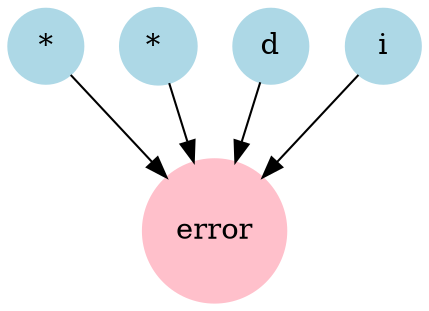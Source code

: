 digraph "CLR-Parse-Tree" {
	layout=dot
	"*" [color=lightblue ordering=in shape=circle style=filled]
	"* " [color=lightblue ordering=in shape=circle style=filled]
	error [color=pink shape=circle style=filled]
	d [color=lightblue ordering=in shape=circle style=filled]
	i [color=lightblue ordering=in shape=circle style=filled]
	"*" -> error
	"* " -> error
	d -> error
	i -> error
}
